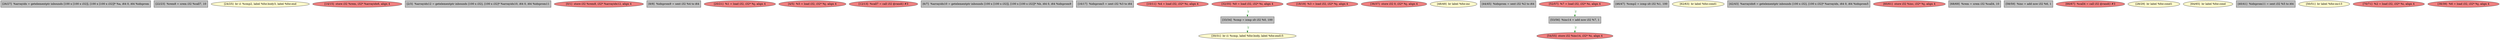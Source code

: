 
digraph G {


node1375 [fillcolor=grey,label="[26/27]  %arrayidx = getelementptr inbounds [100 x [100 x i32]], [100 x [100 x i32]]* %a, i64 0, i64 %idxprom",shape=rectangle,style=filled ]
node1374 [fillcolor=grey,label="[22/23]  %rem8 = srem i32 %call7, 10",shape=rectangle,style=filled ]
node1373 [fillcolor=lemonchiffon,label="[24/25]  br i1 %cmp2, label %for.body3, label %for.end",shape=ellipse,style=filled ]
node1372 [fillcolor=lightcoral,label="[14/15]  store i32 %rem, i32* %arrayidx6, align 4",shape=ellipse,style=filled ]
node1370 [fillcolor=grey,label="[2/3]  %arrayidx12 = getelementptr inbounds [100 x i32], [100 x i32]* %arrayidx10, i64 0, i64 %idxprom11",shape=rectangle,style=filled ]
node1368 [fillcolor=lightcoral,label="[0/1]  store i32 %rem8, i32* %arrayidx12, align 4",shape=ellipse,style=filled ]
node1367 [fillcolor=grey,label="[8/9]  %idxprom9 = sext i32 %4 to i64",shape=rectangle,style=filled ]
node1366 [fillcolor=lightcoral,label="[20/21]  %1 = load i32, i32* %j, align 4",shape=ellipse,style=filled ]
node1365 [fillcolor=lightcoral,label="[4/5]  %5 = load i32, i32* %j, align 4",shape=ellipse,style=filled ]
node1371 [fillcolor=lightcoral,label="[12/13]  %call7 = call i32 @rand() #3",shape=ellipse,style=filled ]
node1364 [fillcolor=grey,label="[6/7]  %arrayidx10 = getelementptr inbounds [100 x [100 x i32]], [100 x [100 x i32]]* %b, i64 0, i64 %idxprom9",shape=rectangle,style=filled ]
node1363 [fillcolor=grey,label="[16/17]  %idxprom5 = sext i32 %3 to i64",shape=rectangle,style=filled ]
node1362 [fillcolor=lightcoral,label="[10/11]  %4 = load i32, i32* %i, align 4",shape=ellipse,style=filled ]
node1361 [fillcolor=lightcoral,label="[32/35]  %0 = load i32, i32* %i, align 4",shape=ellipse,style=filled ]
node1369 [fillcolor=lightcoral,label="[18/19]  %3 = load i32, i32* %j, align 4",shape=ellipse,style=filled ]
node1360 [fillcolor=lightcoral,label="[36/37]  store i32 0, i32* %j, align 4",shape=ellipse,style=filled ]
node1358 [fillcolor=grey,label="[33/34]  %cmp = icmp slt i32 %0, 100",shape=rectangle,style=filled ]
node1345 [fillcolor=lemonchiffon,label="[48/49]  br label %for.inc",shape=ellipse,style=filled ]
node1343 [fillcolor=grey,label="[44/45]  %idxprom = sext i32 %2 to i64",shape=rectangle,style=filled ]
node1347 [fillcolor=lightcoral,label="[54/55]  store i32 %inc14, i32* %i, align 4",shape=ellipse,style=filled ]
node1359 [fillcolor=lightcoral,label="[52/57]  %7 = load i32, i32* %i, align 4",shape=ellipse,style=filled ]
node1344 [fillcolor=grey,label="[46/47]  %cmp2 = icmp slt i32 %1, 100",shape=rectangle,style=filled ]
node1355 [fillcolor=lemonchiffon,label="[62/63]  br label %for.cond1",shape=ellipse,style=filled ]
node1342 [fillcolor=grey,label="[42/43]  %arrayidx6 = getelementptr inbounds [100 x i32], [100 x i32]* %arrayidx, i64 0, i64 %idxprom5",shape=rectangle,style=filled ]
node1348 [fillcolor=lightcoral,label="[60/61]  store i32 %inc, i32* %j, align 4",shape=ellipse,style=filled ]
node1351 [fillcolor=grey,label="[68/69]  %rem = srem i32 %call4, 10",shape=rectangle,style=filled ]
node1377 [fillcolor=lemonchiffon,label="[30/31]  br i1 %cmp, label %for.body, label %for.end15",shape=ellipse,style=filled ]
node1349 [fillcolor=grey,label="[53/56]  %inc14 = add nsw i32 %7, 1",shape=rectangle,style=filled ]
node1350 [fillcolor=grey,label="[58/59]  %inc = add nsw i32 %6, 1",shape=rectangle,style=filled ]
node1352 [fillcolor=lightcoral,label="[66/67]  %call4 = call i32 @rand() #3",shape=ellipse,style=filled ]
node1376 [fillcolor=lemonchiffon,label="[28/29]  br label %for.cond1",shape=ellipse,style=filled ]
node1354 [fillcolor=lemonchiffon,label="[64/65]  br label %for.cond",shape=ellipse,style=filled ]
node1356 [fillcolor=grey,label="[40/41]  %idxprom11 = sext i32 %5 to i64",shape=rectangle,style=filled ]
node1346 [fillcolor=lemonchiffon,label="[50/51]  br label %for.inc13",shape=ellipse,style=filled ]
node1353 [fillcolor=lightcoral,label="[70/71]  %2 = load i32, i32* %i, align 4",shape=ellipse,style=filled ]
node1357 [fillcolor=lightcoral,label="[38/39]  %6 = load i32, i32* %j, align 4",shape=ellipse,style=filled ]

node1359->node1349 [style=dotted,color=forestgreen,label="T",fontcolor=forestgreen ]
node1358->node1377 [style=dotted,color=forestgreen,label="T",fontcolor=forestgreen ]
node1349->node1347 [style=dotted,color=forestgreen,label="T",fontcolor=forestgreen ]
node1361->node1358 [style=dotted,color=forestgreen,label="T",fontcolor=forestgreen ]


}
